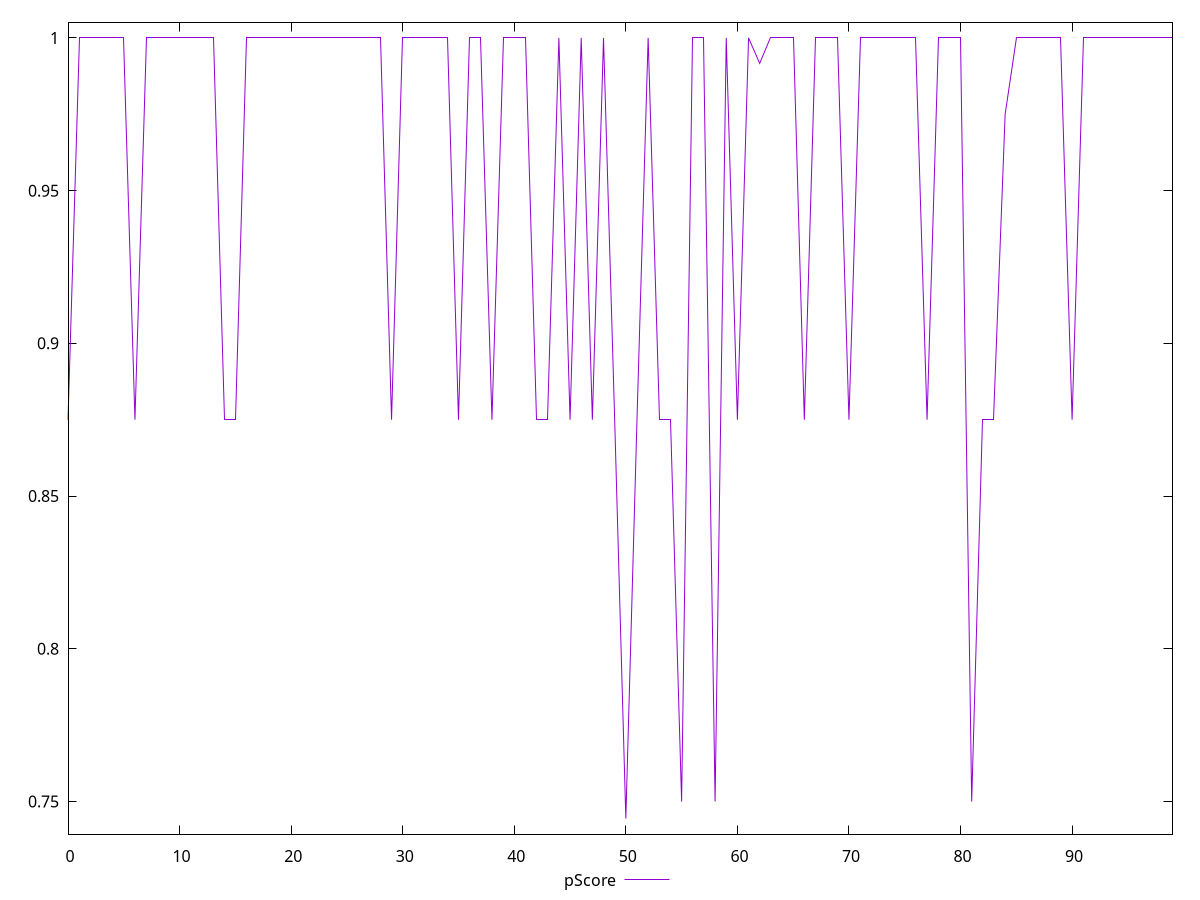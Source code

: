 reset

$pScore <<EOF
0 0.875
1 1
2 1
3 1
4 1
5 1
6 0.875
7 1
8 1
9 1
10 1
11 1
12 1
13 1
14 0.875
15 0.875
16 1
17 1
18 1
19 1
20 1
21 1
22 1
23 1
24 1
25 1
26 1
27 1
28 1
29 0.875
30 1
31 1
32 1
33 1
34 1
35 0.875
36 1
37 1
38 0.875
39 1
40 1
41 1
42 0.875
43 0.875
44 1
45 0.875
46 1
47 0.875
48 1
49 0.875
50 0.7444444444444445
51 0.875
52 1
53 0.875
54 0.875
55 0.75
56 1
57 1
58 0.75
59 1
60 0.875
61 1
62 0.9916666666666667
63 1
64 1
65 1
66 0.875
67 1
68 1
69 1
70 0.875
71 1
72 1
73 1
74 1
75 1
76 1
77 0.875
78 1
79 1
80 1
81 0.75
82 0.875
83 0.875
84 0.975
85 1
86 1
87 1
88 1
89 1
90 0.875
91 1
92 1
93 1
94 1
95 1
96 1
97 1
98 1
99 1
EOF

set key outside below
set xrange [0:99]
set yrange [0.7393333333333334:1.005111111111111]
set trange [0.7393333333333334:1.005111111111111]
set terminal svg size 640, 500 enhanced background rgb 'white'
set output "reports/report_00028_2021-02-24T12-49-42.674Z/unminified-javascript/samples/card/pScore/values.svg"

plot $pScore title "pScore" with line

reset
